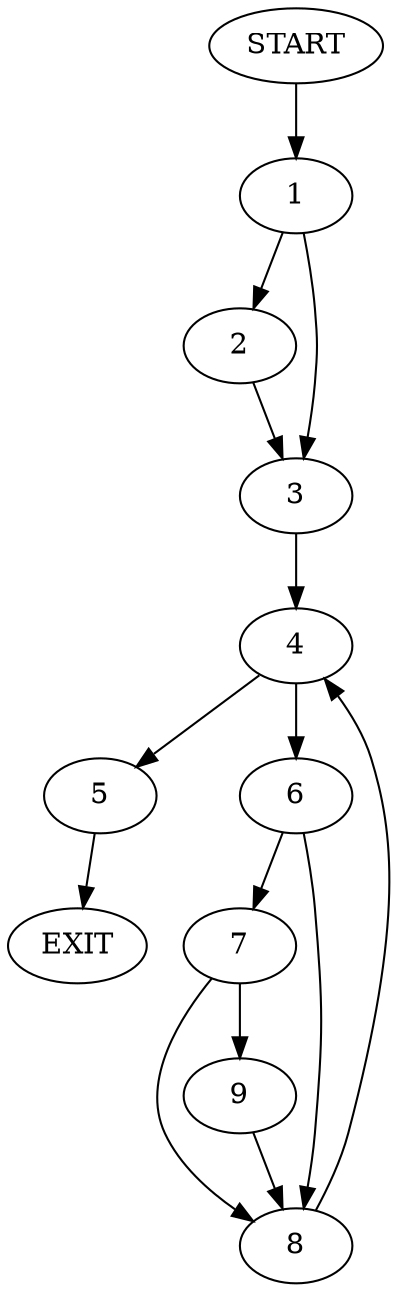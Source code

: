 digraph {
0 [label="START"]
10 [label="EXIT"]
0 -> 1
1 -> 2
1 -> 3
2 -> 3
3 -> 4
4 -> 5
4 -> 6
5 -> 10
6 -> 7
6 -> 8
8 -> 4
7 -> 9
7 -> 8
9 -> 8
}
